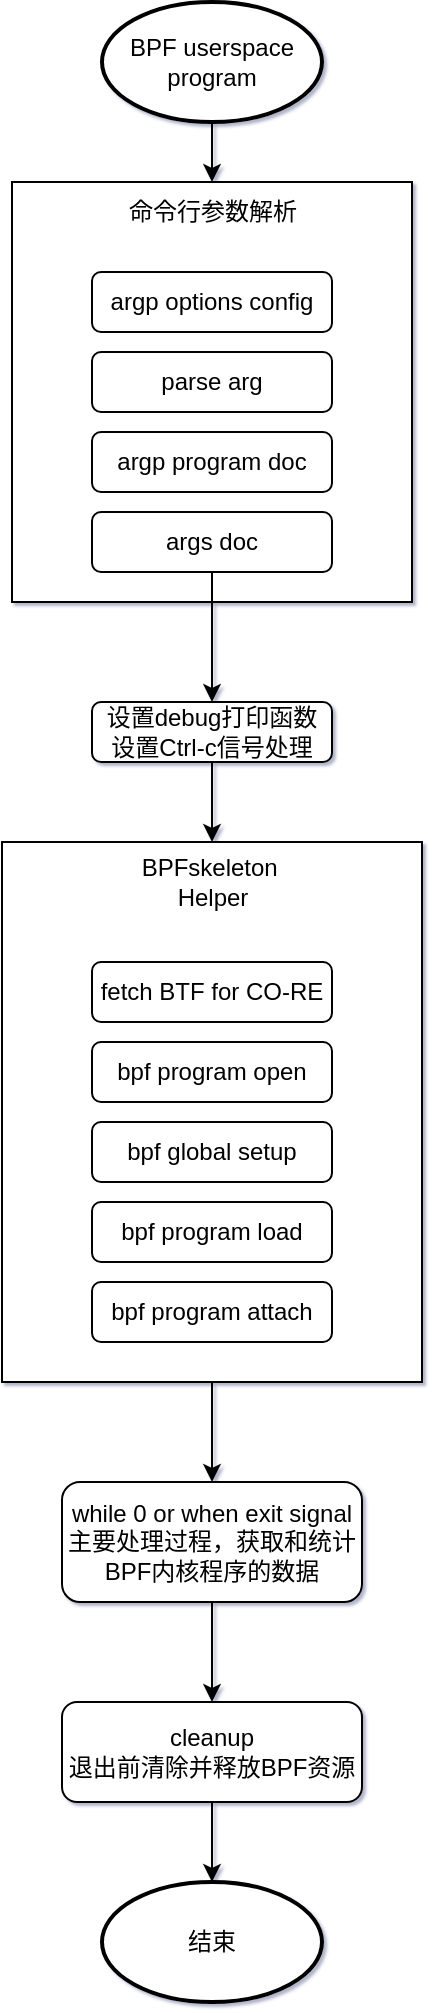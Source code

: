 <mxfile version="21.2.3" type="device">
  <diagram id="C5RBs43oDa-KdzZeNtuy" name="Page-1">
    <mxGraphModel dx="538" dy="874" grid="1" gridSize="10" guides="1" tooltips="1" connect="1" arrows="1" fold="1" page="1" pageScale="1" pageWidth="827" pageHeight="1169" math="0" shadow="1">
      <root>
        <mxCell id="WIyWlLk6GJQsqaUBKTNV-0" />
        <mxCell id="WIyWlLk6GJQsqaUBKTNV-1" parent="WIyWlLk6GJQsqaUBKTNV-0" />
        <mxCell id="PaQXplLz_UWPSjRDmyiB-26" style="edgeStyle=orthogonalEdgeStyle;rounded=0;orthogonalLoop=1;jettySize=auto;html=1;entryX=0.5;entryY=0;entryDx=0;entryDy=0;" edge="1" parent="WIyWlLk6GJQsqaUBKTNV-1" source="PaQXplLz_UWPSjRDmyiB-19" target="PaQXplLz_UWPSjRDmyiB-15">
          <mxGeometry relative="1" as="geometry" />
        </mxCell>
        <mxCell id="PaQXplLz_UWPSjRDmyiB-19" value="" style="rounded=0;whiteSpace=wrap;html=1;" vertex="1" parent="WIyWlLk6GJQsqaUBKTNV-1">
          <mxGeometry x="110" y="720" width="210" height="270" as="geometry" />
        </mxCell>
        <mxCell id="PaQXplLz_UWPSjRDmyiB-17" value="" style="rounded=0;whiteSpace=wrap;html=1;" vertex="1" parent="WIyWlLk6GJQsqaUBKTNV-1">
          <mxGeometry x="115" y="390" width="200" height="210" as="geometry" />
        </mxCell>
        <mxCell id="PaQXplLz_UWPSjRDmyiB-20" style="edgeStyle=orthogonalEdgeStyle;rounded=0;orthogonalLoop=1;jettySize=auto;html=1;" edge="1" parent="WIyWlLk6GJQsqaUBKTNV-1" source="PaQXplLz_UWPSjRDmyiB-1" target="PaQXplLz_UWPSjRDmyiB-18">
          <mxGeometry relative="1" as="geometry" />
        </mxCell>
        <mxCell id="PaQXplLz_UWPSjRDmyiB-1" value="BPF userspace program" style="strokeWidth=2;html=1;shape=mxgraph.flowchart.start_1;whiteSpace=wrap;" vertex="1" parent="WIyWlLk6GJQsqaUBKTNV-1">
          <mxGeometry x="160" y="300" width="110" height="60" as="geometry" />
        </mxCell>
        <mxCell id="PaQXplLz_UWPSjRDmyiB-2" value="argp options config" style="rounded=1;whiteSpace=wrap;html=1;fontSize=12;glass=0;strokeWidth=1;shadow=0;" vertex="1" parent="WIyWlLk6GJQsqaUBKTNV-1">
          <mxGeometry x="155" y="435" width="120" height="30" as="geometry" />
        </mxCell>
        <mxCell id="PaQXplLz_UWPSjRDmyiB-3" value="parse arg" style="rounded=1;whiteSpace=wrap;html=1;fontSize=12;glass=0;strokeWidth=1;shadow=0;" vertex="1" parent="WIyWlLk6GJQsqaUBKTNV-1">
          <mxGeometry x="155" y="475" width="120" height="30" as="geometry" />
        </mxCell>
        <mxCell id="PaQXplLz_UWPSjRDmyiB-4" value="argp program doc" style="rounded=1;whiteSpace=wrap;html=1;fontSize=12;glass=0;strokeWidth=1;shadow=0;" vertex="1" parent="WIyWlLk6GJQsqaUBKTNV-1">
          <mxGeometry x="155" y="515" width="120" height="30" as="geometry" />
        </mxCell>
        <mxCell id="PaQXplLz_UWPSjRDmyiB-21" style="edgeStyle=orthogonalEdgeStyle;rounded=0;orthogonalLoop=1;jettySize=auto;html=1;entryX=0.5;entryY=0;entryDx=0;entryDy=0;" edge="1" parent="WIyWlLk6GJQsqaUBKTNV-1" source="PaQXplLz_UWPSjRDmyiB-5" target="PaQXplLz_UWPSjRDmyiB-14">
          <mxGeometry relative="1" as="geometry" />
        </mxCell>
        <mxCell id="PaQXplLz_UWPSjRDmyiB-5" value="args doc" style="rounded=1;whiteSpace=wrap;html=1;fontSize=12;glass=0;strokeWidth=1;shadow=0;" vertex="1" parent="WIyWlLk6GJQsqaUBKTNV-1">
          <mxGeometry x="155" y="555" width="120" height="30" as="geometry" />
        </mxCell>
        <mxCell id="PaQXplLz_UWPSjRDmyiB-6" value="fetch BTF for CO-RE" style="rounded=1;whiteSpace=wrap;html=1;fontSize=12;glass=0;strokeWidth=1;shadow=0;" vertex="1" parent="WIyWlLk6GJQsqaUBKTNV-1">
          <mxGeometry x="155" y="780" width="120" height="30" as="geometry" />
        </mxCell>
        <mxCell id="PaQXplLz_UWPSjRDmyiB-7" value="bpf program open" style="rounded=1;whiteSpace=wrap;html=1;fontSize=12;glass=0;strokeWidth=1;shadow=0;" vertex="1" parent="WIyWlLk6GJQsqaUBKTNV-1">
          <mxGeometry x="155" y="820" width="120" height="30" as="geometry" />
        </mxCell>
        <mxCell id="PaQXplLz_UWPSjRDmyiB-8" value="bpf global setup" style="rounded=1;whiteSpace=wrap;html=1;fontSize=12;glass=0;strokeWidth=1;shadow=0;" vertex="1" parent="WIyWlLk6GJQsqaUBKTNV-1">
          <mxGeometry x="155" y="860" width="120" height="30" as="geometry" />
        </mxCell>
        <mxCell id="PaQXplLz_UWPSjRDmyiB-9" value="bpf program load" style="rounded=1;whiteSpace=wrap;html=1;fontSize=12;glass=0;strokeWidth=1;shadow=0;" vertex="1" parent="WIyWlLk6GJQsqaUBKTNV-1">
          <mxGeometry x="155" y="900" width="120" height="30" as="geometry" />
        </mxCell>
        <mxCell id="PaQXplLz_UWPSjRDmyiB-12" value="bpf program attach" style="rounded=1;whiteSpace=wrap;html=1;fontSize=12;glass=0;strokeWidth=1;shadow=0;" vertex="1" parent="WIyWlLk6GJQsqaUBKTNV-1">
          <mxGeometry x="155" y="940" width="120" height="30" as="geometry" />
        </mxCell>
        <mxCell id="PaQXplLz_UWPSjRDmyiB-25" style="edgeStyle=orthogonalEdgeStyle;rounded=0;orthogonalLoop=1;jettySize=auto;html=1;" edge="1" parent="WIyWlLk6GJQsqaUBKTNV-1" source="PaQXplLz_UWPSjRDmyiB-14" target="PaQXplLz_UWPSjRDmyiB-22">
          <mxGeometry relative="1" as="geometry" />
        </mxCell>
        <mxCell id="PaQXplLz_UWPSjRDmyiB-14" value="设置debug打印函数&lt;br&gt;设置Ctrl-c信号处理" style="rounded=1;whiteSpace=wrap;html=1;fontSize=12;glass=0;strokeWidth=1;shadow=0;" vertex="1" parent="WIyWlLk6GJQsqaUBKTNV-1">
          <mxGeometry x="155" y="650" width="120" height="30" as="geometry" />
        </mxCell>
        <mxCell id="PaQXplLz_UWPSjRDmyiB-27" style="edgeStyle=orthogonalEdgeStyle;rounded=0;orthogonalLoop=1;jettySize=auto;html=1;entryX=0.5;entryY=0;entryDx=0;entryDy=0;" edge="1" parent="WIyWlLk6GJQsqaUBKTNV-1" source="PaQXplLz_UWPSjRDmyiB-15" target="PaQXplLz_UWPSjRDmyiB-16">
          <mxGeometry relative="1" as="geometry" />
        </mxCell>
        <mxCell id="PaQXplLz_UWPSjRDmyiB-15" value="while 0 or when exit signal&lt;br&gt;主要处理过程，获取和统计BPF内核程序的数据" style="rounded=1;whiteSpace=wrap;html=1;fontSize=12;glass=0;strokeWidth=1;shadow=0;" vertex="1" parent="WIyWlLk6GJQsqaUBKTNV-1">
          <mxGeometry x="140" y="1040" width="150" height="60" as="geometry" />
        </mxCell>
        <mxCell id="PaQXplLz_UWPSjRDmyiB-29" style="edgeStyle=orthogonalEdgeStyle;rounded=0;orthogonalLoop=1;jettySize=auto;html=1;entryX=0.5;entryY=0;entryDx=0;entryDy=0;entryPerimeter=0;" edge="1" parent="WIyWlLk6GJQsqaUBKTNV-1" source="PaQXplLz_UWPSjRDmyiB-16" target="PaQXplLz_UWPSjRDmyiB-28">
          <mxGeometry relative="1" as="geometry" />
        </mxCell>
        <mxCell id="PaQXplLz_UWPSjRDmyiB-16" value="cleanup&lt;br&gt;退出前清除并释放BPF资源" style="rounded=1;whiteSpace=wrap;html=1;fontSize=12;glass=0;strokeWidth=1;shadow=0;" vertex="1" parent="WIyWlLk6GJQsqaUBKTNV-1">
          <mxGeometry x="140" y="1150" width="150" height="50" as="geometry" />
        </mxCell>
        <mxCell id="PaQXplLz_UWPSjRDmyiB-18" value="命令行参数解析" style="text;html=1;align=center;verticalAlign=middle;resizable=0;points=[];autosize=1;strokeColor=none;fillColor=none;" vertex="1" parent="WIyWlLk6GJQsqaUBKTNV-1">
          <mxGeometry x="160" y="390" width="110" height="30" as="geometry" />
        </mxCell>
        <mxCell id="PaQXplLz_UWPSjRDmyiB-22" value="BPFskeleton&amp;nbsp;&lt;br&gt;Helper" style="text;html=1;align=center;verticalAlign=middle;resizable=0;points=[];autosize=1;strokeColor=none;fillColor=none;" vertex="1" parent="WIyWlLk6GJQsqaUBKTNV-1">
          <mxGeometry x="170" y="720" width="90" height="40" as="geometry" />
        </mxCell>
        <mxCell id="PaQXplLz_UWPSjRDmyiB-28" value="结束" style="strokeWidth=2;html=1;shape=mxgraph.flowchart.start_1;whiteSpace=wrap;" vertex="1" parent="WIyWlLk6GJQsqaUBKTNV-1">
          <mxGeometry x="160" y="1240" width="110" height="60" as="geometry" />
        </mxCell>
      </root>
    </mxGraphModel>
  </diagram>
</mxfile>
